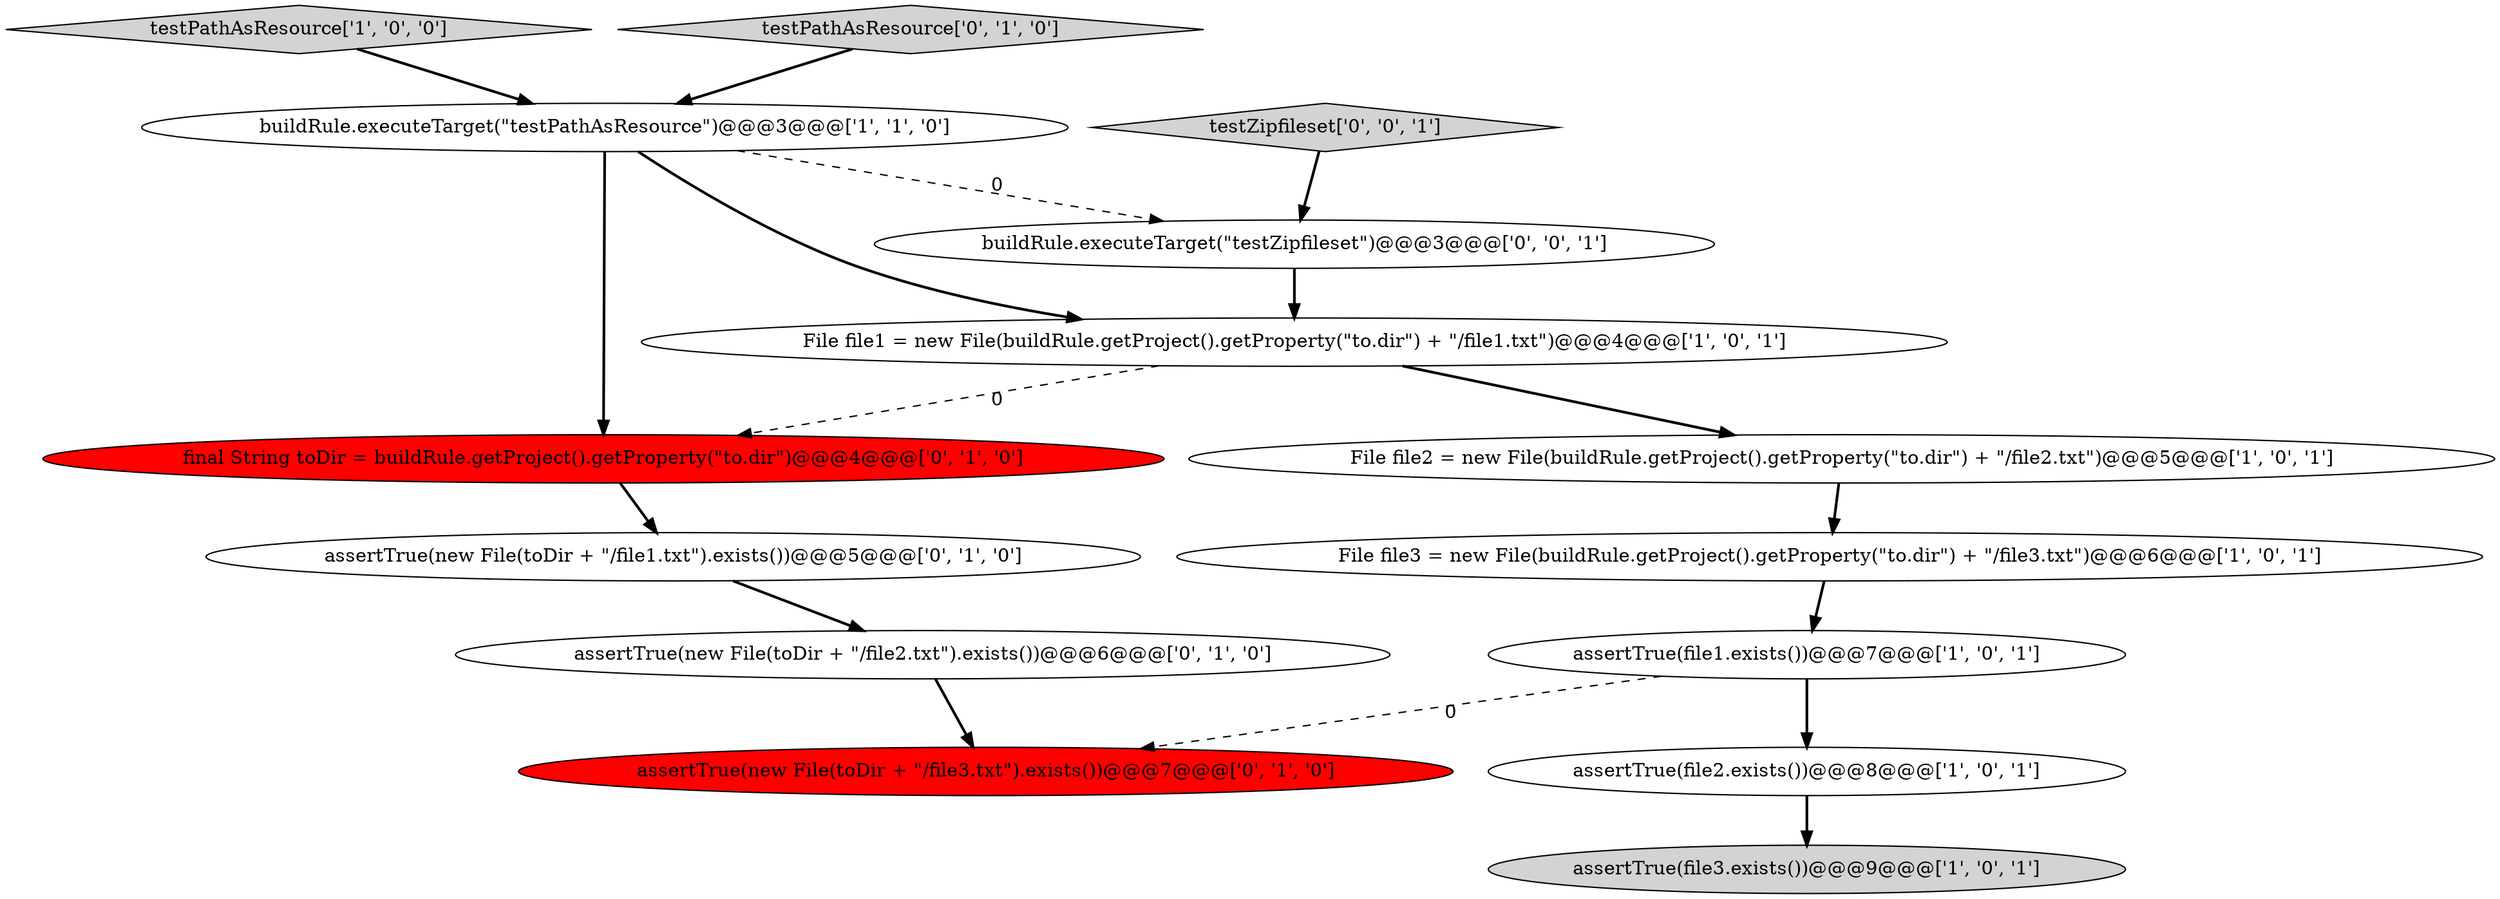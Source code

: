 digraph {
0 [style = filled, label = "File file2 = new File(buildRule.getProject().getProperty(\"to.dir\") + \"/file2.txt\")@@@5@@@['1', '0', '1']", fillcolor = white, shape = ellipse image = "AAA0AAABBB1BBB"];
4 [style = filled, label = "File file3 = new File(buildRule.getProject().getProperty(\"to.dir\") + \"/file3.txt\")@@@6@@@['1', '0', '1']", fillcolor = white, shape = ellipse image = "AAA0AAABBB1BBB"];
6 [style = filled, label = "assertTrue(file1.exists())@@@7@@@['1', '0', '1']", fillcolor = white, shape = ellipse image = "AAA0AAABBB1BBB"];
9 [style = filled, label = "assertTrue(new File(toDir + \"/file1.txt\").exists())@@@5@@@['0', '1', '0']", fillcolor = white, shape = ellipse image = "AAA0AAABBB2BBB"];
5 [style = filled, label = "buildRule.executeTarget(\"testPathAsResource\")@@@3@@@['1', '1', '0']", fillcolor = white, shape = ellipse image = "AAA0AAABBB1BBB"];
10 [style = filled, label = "assertTrue(new File(toDir + \"/file2.txt\").exists())@@@6@@@['0', '1', '0']", fillcolor = white, shape = ellipse image = "AAA0AAABBB2BBB"];
3 [style = filled, label = "testPathAsResource['1', '0', '0']", fillcolor = lightgray, shape = diamond image = "AAA0AAABBB1BBB"];
12 [style = filled, label = "assertTrue(new File(toDir + \"/file3.txt\").exists())@@@7@@@['0', '1', '0']", fillcolor = red, shape = ellipse image = "AAA1AAABBB2BBB"];
8 [style = filled, label = "testPathAsResource['0', '1', '0']", fillcolor = lightgray, shape = diamond image = "AAA0AAABBB2BBB"];
13 [style = filled, label = "buildRule.executeTarget(\"testZipfileset\")@@@3@@@['0', '0', '1']", fillcolor = white, shape = ellipse image = "AAA0AAABBB3BBB"];
7 [style = filled, label = "assertTrue(file3.exists())@@@9@@@['1', '0', '1']", fillcolor = lightgray, shape = ellipse image = "AAA0AAABBB1BBB"];
11 [style = filled, label = "final String toDir = buildRule.getProject().getProperty(\"to.dir\")@@@4@@@['0', '1', '0']", fillcolor = red, shape = ellipse image = "AAA1AAABBB2BBB"];
2 [style = filled, label = "assertTrue(file2.exists())@@@8@@@['1', '0', '1']", fillcolor = white, shape = ellipse image = "AAA0AAABBB1BBB"];
1 [style = filled, label = "File file1 = new File(buildRule.getProject().getProperty(\"to.dir\") + \"/file1.txt\")@@@4@@@['1', '0', '1']", fillcolor = white, shape = ellipse image = "AAA0AAABBB1BBB"];
14 [style = filled, label = "testZipfileset['0', '0', '1']", fillcolor = lightgray, shape = diamond image = "AAA0AAABBB3BBB"];
5->13 [style = dashed, label="0"];
5->1 [style = bold, label=""];
3->5 [style = bold, label=""];
5->11 [style = bold, label=""];
1->0 [style = bold, label=""];
2->7 [style = bold, label=""];
9->10 [style = bold, label=""];
8->5 [style = bold, label=""];
14->13 [style = bold, label=""];
11->9 [style = bold, label=""];
0->4 [style = bold, label=""];
4->6 [style = bold, label=""];
10->12 [style = bold, label=""];
1->11 [style = dashed, label="0"];
6->12 [style = dashed, label="0"];
13->1 [style = bold, label=""];
6->2 [style = bold, label=""];
}
